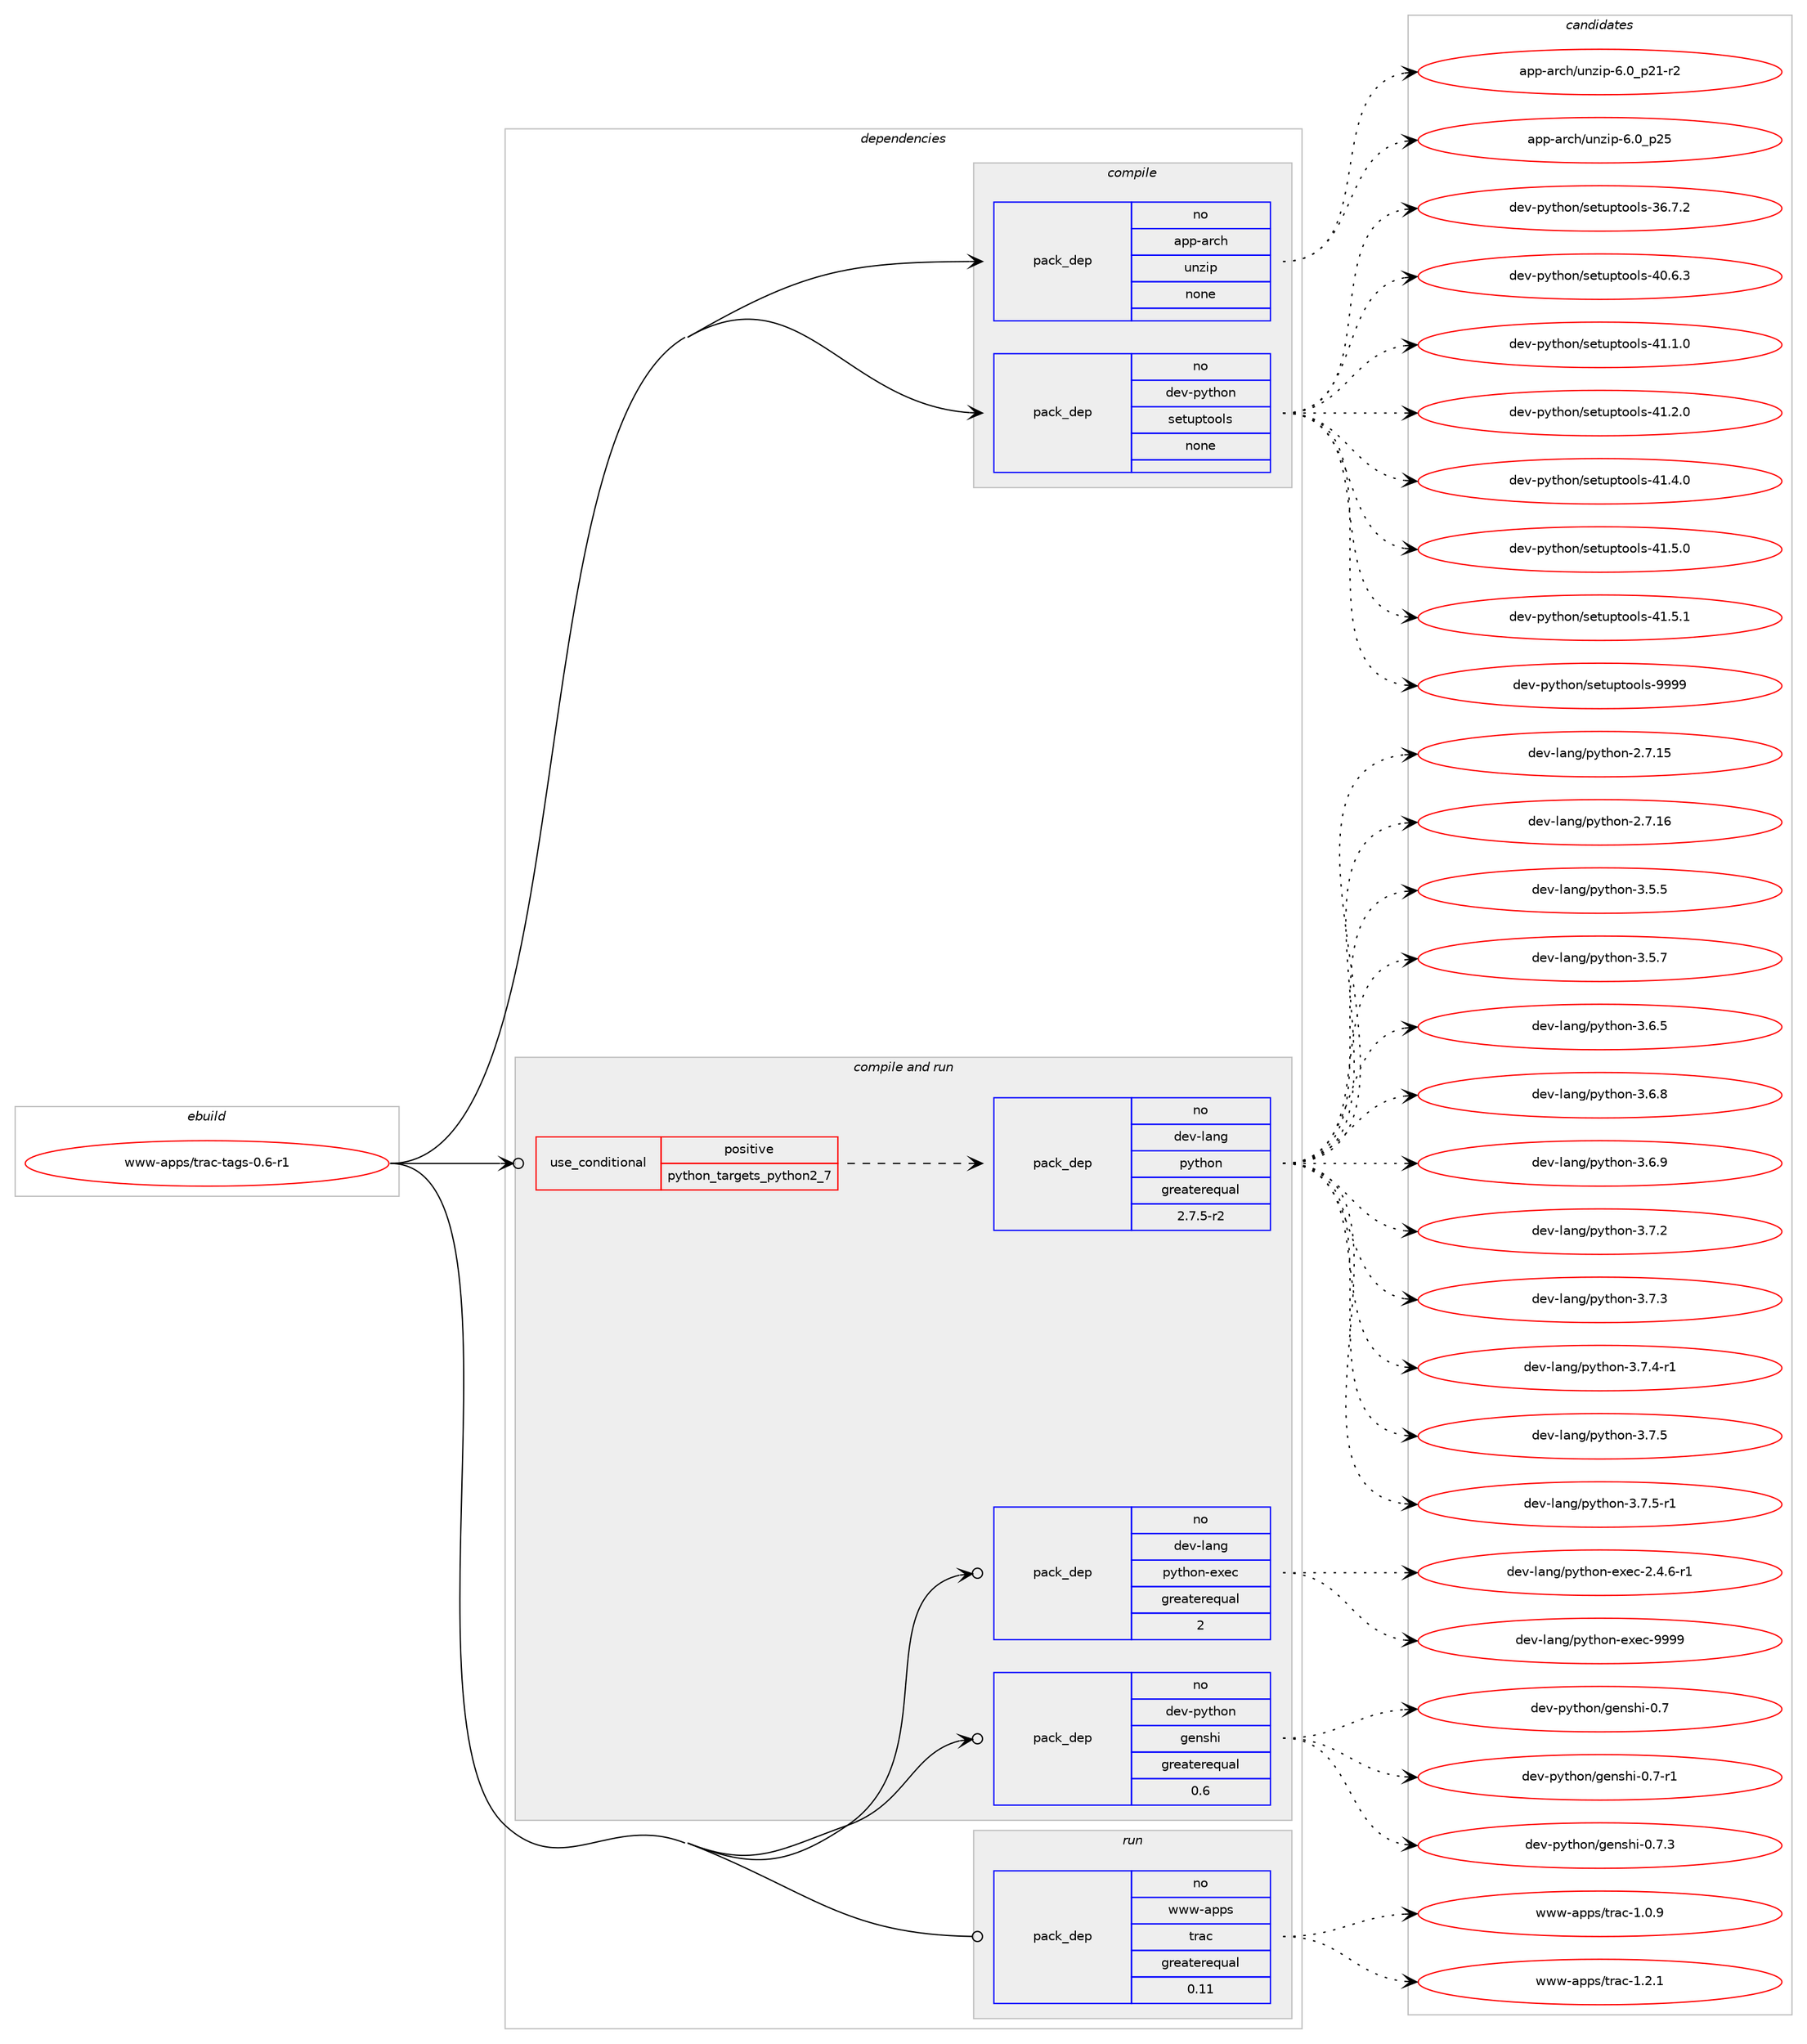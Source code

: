 digraph prolog {

# *************
# Graph options
# *************

newrank=true;
concentrate=true;
compound=true;
graph [rankdir=LR,fontname=Helvetica,fontsize=10,ranksep=1.5];#, ranksep=2.5, nodesep=0.2];
edge  [arrowhead=vee];
node  [fontname=Helvetica,fontsize=10];

# **********
# The ebuild
# **********

subgraph cluster_leftcol {
color=gray;
rank=same;
label=<<i>ebuild</i>>;
id [label="www-apps/trac-tags-0.6-r1", color=red, width=4, href="../www-apps/trac-tags-0.6-r1.svg"];
}

# ****************
# The dependencies
# ****************

subgraph cluster_midcol {
color=gray;
label=<<i>dependencies</i>>;
subgraph cluster_compile {
fillcolor="#eeeeee";
style=filled;
label=<<i>compile</i>>;
subgraph pack672864 {
dependency906414 [label=<<TABLE BORDER="0" CELLBORDER="1" CELLSPACING="0" CELLPADDING="4" WIDTH="220"><TR><TD ROWSPAN="6" CELLPADDING="30">pack_dep</TD></TR><TR><TD WIDTH="110">no</TD></TR><TR><TD>app-arch</TD></TR><TR><TD>unzip</TD></TR><TR><TD>none</TD></TR><TR><TD></TD></TR></TABLE>>, shape=none, color=blue];
}
id:e -> dependency906414:w [weight=20,style="solid",arrowhead="vee"];
subgraph pack672865 {
dependency906415 [label=<<TABLE BORDER="0" CELLBORDER="1" CELLSPACING="0" CELLPADDING="4" WIDTH="220"><TR><TD ROWSPAN="6" CELLPADDING="30">pack_dep</TD></TR><TR><TD WIDTH="110">no</TD></TR><TR><TD>dev-python</TD></TR><TR><TD>setuptools</TD></TR><TR><TD>none</TD></TR><TR><TD></TD></TR></TABLE>>, shape=none, color=blue];
}
id:e -> dependency906415:w [weight=20,style="solid",arrowhead="vee"];
}
subgraph cluster_compileandrun {
fillcolor="#eeeeee";
style=filled;
label=<<i>compile and run</i>>;
subgraph cond217243 {
dependency906416 [label=<<TABLE BORDER="0" CELLBORDER="1" CELLSPACING="0" CELLPADDING="4"><TR><TD ROWSPAN="3" CELLPADDING="10">use_conditional</TD></TR><TR><TD>positive</TD></TR><TR><TD>python_targets_python2_7</TD></TR></TABLE>>, shape=none, color=red];
subgraph pack672866 {
dependency906417 [label=<<TABLE BORDER="0" CELLBORDER="1" CELLSPACING="0" CELLPADDING="4" WIDTH="220"><TR><TD ROWSPAN="6" CELLPADDING="30">pack_dep</TD></TR><TR><TD WIDTH="110">no</TD></TR><TR><TD>dev-lang</TD></TR><TR><TD>python</TD></TR><TR><TD>greaterequal</TD></TR><TR><TD>2.7.5-r2</TD></TR></TABLE>>, shape=none, color=blue];
}
dependency906416:e -> dependency906417:w [weight=20,style="dashed",arrowhead="vee"];
}
id:e -> dependency906416:w [weight=20,style="solid",arrowhead="odotvee"];
subgraph pack672867 {
dependency906418 [label=<<TABLE BORDER="0" CELLBORDER="1" CELLSPACING="0" CELLPADDING="4" WIDTH="220"><TR><TD ROWSPAN="6" CELLPADDING="30">pack_dep</TD></TR><TR><TD WIDTH="110">no</TD></TR><TR><TD>dev-lang</TD></TR><TR><TD>python-exec</TD></TR><TR><TD>greaterequal</TD></TR><TR><TD>2</TD></TR></TABLE>>, shape=none, color=blue];
}
id:e -> dependency906418:w [weight=20,style="solid",arrowhead="odotvee"];
subgraph pack672868 {
dependency906419 [label=<<TABLE BORDER="0" CELLBORDER="1" CELLSPACING="0" CELLPADDING="4" WIDTH="220"><TR><TD ROWSPAN="6" CELLPADDING="30">pack_dep</TD></TR><TR><TD WIDTH="110">no</TD></TR><TR><TD>dev-python</TD></TR><TR><TD>genshi</TD></TR><TR><TD>greaterequal</TD></TR><TR><TD>0.6</TD></TR></TABLE>>, shape=none, color=blue];
}
id:e -> dependency906419:w [weight=20,style="solid",arrowhead="odotvee"];
}
subgraph cluster_run {
fillcolor="#eeeeee";
style=filled;
label=<<i>run</i>>;
subgraph pack672869 {
dependency906420 [label=<<TABLE BORDER="0" CELLBORDER="1" CELLSPACING="0" CELLPADDING="4" WIDTH="220"><TR><TD ROWSPAN="6" CELLPADDING="30">pack_dep</TD></TR><TR><TD WIDTH="110">no</TD></TR><TR><TD>www-apps</TD></TR><TR><TD>trac</TD></TR><TR><TD>greaterequal</TD></TR><TR><TD>0.11</TD></TR></TABLE>>, shape=none, color=blue];
}
id:e -> dependency906420:w [weight=20,style="solid",arrowhead="odot"];
}
}

# **************
# The candidates
# **************

subgraph cluster_choices {
rank=same;
color=gray;
label=<<i>candidates</i>>;

subgraph choice672864 {
color=black;
nodesep=1;
choice9711211245971149910447117110122105112455446489511250494511450 [label="app-arch/unzip-6.0_p21-r2", color=red, width=4,href="../app-arch/unzip-6.0_p21-r2.svg"];
choice971121124597114991044711711012210511245544648951125053 [label="app-arch/unzip-6.0_p25", color=red, width=4,href="../app-arch/unzip-6.0_p25.svg"];
dependency906414:e -> choice9711211245971149910447117110122105112455446489511250494511450:w [style=dotted,weight="100"];
dependency906414:e -> choice971121124597114991044711711012210511245544648951125053:w [style=dotted,weight="100"];
}
subgraph choice672865 {
color=black;
nodesep=1;
choice100101118451121211161041111104711510111611711211611111110811545515446554650 [label="dev-python/setuptools-36.7.2", color=red, width=4,href="../dev-python/setuptools-36.7.2.svg"];
choice100101118451121211161041111104711510111611711211611111110811545524846544651 [label="dev-python/setuptools-40.6.3", color=red, width=4,href="../dev-python/setuptools-40.6.3.svg"];
choice100101118451121211161041111104711510111611711211611111110811545524946494648 [label="dev-python/setuptools-41.1.0", color=red, width=4,href="../dev-python/setuptools-41.1.0.svg"];
choice100101118451121211161041111104711510111611711211611111110811545524946504648 [label="dev-python/setuptools-41.2.0", color=red, width=4,href="../dev-python/setuptools-41.2.0.svg"];
choice100101118451121211161041111104711510111611711211611111110811545524946524648 [label="dev-python/setuptools-41.4.0", color=red, width=4,href="../dev-python/setuptools-41.4.0.svg"];
choice100101118451121211161041111104711510111611711211611111110811545524946534648 [label="dev-python/setuptools-41.5.0", color=red, width=4,href="../dev-python/setuptools-41.5.0.svg"];
choice100101118451121211161041111104711510111611711211611111110811545524946534649 [label="dev-python/setuptools-41.5.1", color=red, width=4,href="../dev-python/setuptools-41.5.1.svg"];
choice10010111845112121116104111110471151011161171121161111111081154557575757 [label="dev-python/setuptools-9999", color=red, width=4,href="../dev-python/setuptools-9999.svg"];
dependency906415:e -> choice100101118451121211161041111104711510111611711211611111110811545515446554650:w [style=dotted,weight="100"];
dependency906415:e -> choice100101118451121211161041111104711510111611711211611111110811545524846544651:w [style=dotted,weight="100"];
dependency906415:e -> choice100101118451121211161041111104711510111611711211611111110811545524946494648:w [style=dotted,weight="100"];
dependency906415:e -> choice100101118451121211161041111104711510111611711211611111110811545524946504648:w [style=dotted,weight="100"];
dependency906415:e -> choice100101118451121211161041111104711510111611711211611111110811545524946524648:w [style=dotted,weight="100"];
dependency906415:e -> choice100101118451121211161041111104711510111611711211611111110811545524946534648:w [style=dotted,weight="100"];
dependency906415:e -> choice100101118451121211161041111104711510111611711211611111110811545524946534649:w [style=dotted,weight="100"];
dependency906415:e -> choice10010111845112121116104111110471151011161171121161111111081154557575757:w [style=dotted,weight="100"];
}
subgraph choice672866 {
color=black;
nodesep=1;
choice10010111845108971101034711212111610411111045504655464953 [label="dev-lang/python-2.7.15", color=red, width=4,href="../dev-lang/python-2.7.15.svg"];
choice10010111845108971101034711212111610411111045504655464954 [label="dev-lang/python-2.7.16", color=red, width=4,href="../dev-lang/python-2.7.16.svg"];
choice100101118451089711010347112121116104111110455146534653 [label="dev-lang/python-3.5.5", color=red, width=4,href="../dev-lang/python-3.5.5.svg"];
choice100101118451089711010347112121116104111110455146534655 [label="dev-lang/python-3.5.7", color=red, width=4,href="../dev-lang/python-3.5.7.svg"];
choice100101118451089711010347112121116104111110455146544653 [label="dev-lang/python-3.6.5", color=red, width=4,href="../dev-lang/python-3.6.5.svg"];
choice100101118451089711010347112121116104111110455146544656 [label="dev-lang/python-3.6.8", color=red, width=4,href="../dev-lang/python-3.6.8.svg"];
choice100101118451089711010347112121116104111110455146544657 [label="dev-lang/python-3.6.9", color=red, width=4,href="../dev-lang/python-3.6.9.svg"];
choice100101118451089711010347112121116104111110455146554650 [label="dev-lang/python-3.7.2", color=red, width=4,href="../dev-lang/python-3.7.2.svg"];
choice100101118451089711010347112121116104111110455146554651 [label="dev-lang/python-3.7.3", color=red, width=4,href="../dev-lang/python-3.7.3.svg"];
choice1001011184510897110103471121211161041111104551465546524511449 [label="dev-lang/python-3.7.4-r1", color=red, width=4,href="../dev-lang/python-3.7.4-r1.svg"];
choice100101118451089711010347112121116104111110455146554653 [label="dev-lang/python-3.7.5", color=red, width=4,href="../dev-lang/python-3.7.5.svg"];
choice1001011184510897110103471121211161041111104551465546534511449 [label="dev-lang/python-3.7.5-r1", color=red, width=4,href="../dev-lang/python-3.7.5-r1.svg"];
dependency906417:e -> choice10010111845108971101034711212111610411111045504655464953:w [style=dotted,weight="100"];
dependency906417:e -> choice10010111845108971101034711212111610411111045504655464954:w [style=dotted,weight="100"];
dependency906417:e -> choice100101118451089711010347112121116104111110455146534653:w [style=dotted,weight="100"];
dependency906417:e -> choice100101118451089711010347112121116104111110455146534655:w [style=dotted,weight="100"];
dependency906417:e -> choice100101118451089711010347112121116104111110455146544653:w [style=dotted,weight="100"];
dependency906417:e -> choice100101118451089711010347112121116104111110455146544656:w [style=dotted,weight="100"];
dependency906417:e -> choice100101118451089711010347112121116104111110455146544657:w [style=dotted,weight="100"];
dependency906417:e -> choice100101118451089711010347112121116104111110455146554650:w [style=dotted,weight="100"];
dependency906417:e -> choice100101118451089711010347112121116104111110455146554651:w [style=dotted,weight="100"];
dependency906417:e -> choice1001011184510897110103471121211161041111104551465546524511449:w [style=dotted,weight="100"];
dependency906417:e -> choice100101118451089711010347112121116104111110455146554653:w [style=dotted,weight="100"];
dependency906417:e -> choice1001011184510897110103471121211161041111104551465546534511449:w [style=dotted,weight="100"];
}
subgraph choice672867 {
color=black;
nodesep=1;
choice10010111845108971101034711212111610411111045101120101994550465246544511449 [label="dev-lang/python-exec-2.4.6-r1", color=red, width=4,href="../dev-lang/python-exec-2.4.6-r1.svg"];
choice10010111845108971101034711212111610411111045101120101994557575757 [label="dev-lang/python-exec-9999", color=red, width=4,href="../dev-lang/python-exec-9999.svg"];
dependency906418:e -> choice10010111845108971101034711212111610411111045101120101994550465246544511449:w [style=dotted,weight="100"];
dependency906418:e -> choice10010111845108971101034711212111610411111045101120101994557575757:w [style=dotted,weight="100"];
}
subgraph choice672868 {
color=black;
nodesep=1;
choice100101118451121211161041111104710310111011510410545484655 [label="dev-python/genshi-0.7", color=red, width=4,href="../dev-python/genshi-0.7.svg"];
choice1001011184511212111610411111047103101110115104105454846554511449 [label="dev-python/genshi-0.7-r1", color=red, width=4,href="../dev-python/genshi-0.7-r1.svg"];
choice1001011184511212111610411111047103101110115104105454846554651 [label="dev-python/genshi-0.7.3", color=red, width=4,href="../dev-python/genshi-0.7.3.svg"];
dependency906419:e -> choice100101118451121211161041111104710310111011510410545484655:w [style=dotted,weight="100"];
dependency906419:e -> choice1001011184511212111610411111047103101110115104105454846554511449:w [style=dotted,weight="100"];
dependency906419:e -> choice1001011184511212111610411111047103101110115104105454846554651:w [style=dotted,weight="100"];
}
subgraph choice672869 {
color=black;
nodesep=1;
choice1191191194597112112115471161149799454946484657 [label="www-apps/trac-1.0.9", color=red, width=4,href="../www-apps/trac-1.0.9.svg"];
choice1191191194597112112115471161149799454946504649 [label="www-apps/trac-1.2.1", color=red, width=4,href="../www-apps/trac-1.2.1.svg"];
dependency906420:e -> choice1191191194597112112115471161149799454946484657:w [style=dotted,weight="100"];
dependency906420:e -> choice1191191194597112112115471161149799454946504649:w [style=dotted,weight="100"];
}
}

}
